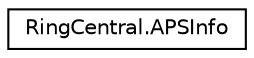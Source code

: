 digraph "Graphical Class Hierarchy"
{
 // LATEX_PDF_SIZE
  edge [fontname="Helvetica",fontsize="10",labelfontname="Helvetica",labelfontsize="10"];
  node [fontname="Helvetica",fontsize="10",shape=record];
  rankdir="LR";
  Node0 [label="RingCentral.APSInfo",height=0.2,width=0.4,color="black", fillcolor="white", style="filled",URL="$classRingCentral_1_1APSInfo.html",tooltip="APS (Apple Push Service) information/ priority data"];
}
